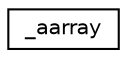 digraph "Graphical Class Hierarchy"
{
 // INTERACTIVE_SVG=YES
 // LATEX_PDF_SIZE
  edge [fontname="Helvetica",fontsize="10",labelfontname="Helvetica",labelfontsize="10"];
  node [fontname="Helvetica",fontsize="10",shape=record];
  rankdir="LR";
  Node0 [label="_aarray",height=0.2,width=0.4,color="black", fillcolor="white", style="filled",URL="$struct__aarray.html",tooltip=" "];
}
